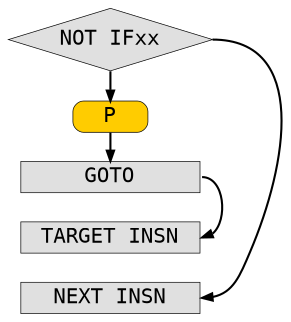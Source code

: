 digraph G {
  nodesep="0.2";
  rankdir=LR;
  node [shape="rect", penwidth="0.33", style="filled", fillcolor="#E0E0E0", margin="0,0.03", height="0.2", width="1.2", fontsize="10", fontname="Courier"];
  edge [arrowsize="0.5"];
  
  {
    ordering="in";
    rank = same;
    i1 -> i2 [headport="e", tailport="e"];
    i1 -> p1;
    p1 -> i4;
    i4 -> i3 [headport="e", tailport="e"];
      
    i1 [label="NOT IFxx", shape="diamond"]
    i2 [label="NEXT INSN"]
    i3 [label="TARGET INSN"]
    i4 [label="GOTO"]
    p1 [label="P", style="rounded,filled", fillcolor="#ffcc00", width="0.5"]
  }
  
}
